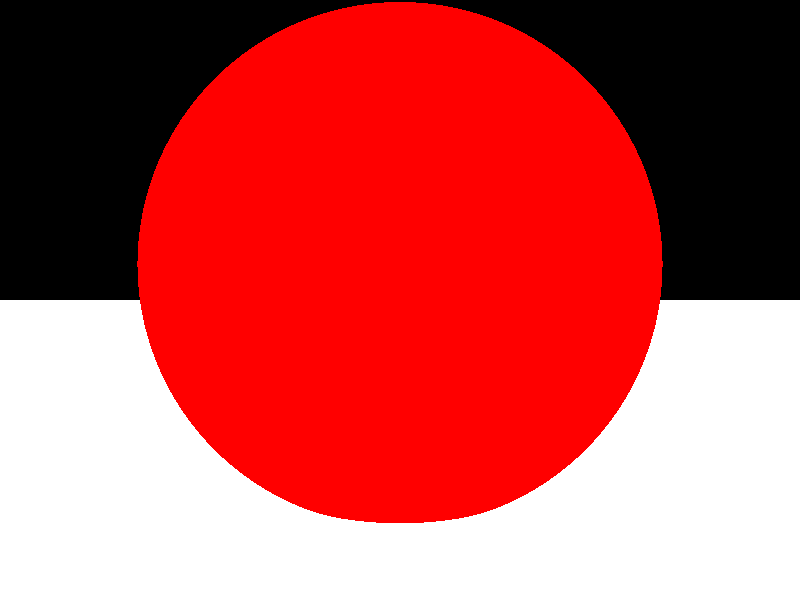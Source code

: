 // Persistence Of Vision raytracer version 3.0 sample file.
// Demonstrates #switch and #case directives
//
// If +k0 you get red pigment with phong finish, then it falls
//   through to #case(1) because there is no #break.  This adds
//   the normal bumps.
// If +k1 you get a red pigment with the bumps from #case(1)
//   but you do not get the phong.
// If +k2 the red pigment is overriden with blue.  No bumps or phong.
// If +k3 the red pigment is overriden with green.  No bumps or phong.
// If any other clock value is used, you get red pigment.  No bumps or phong.

#version 3.0
global_settings { assumed_gamma 2.2 }

#include "colors.inc"

camera {
   location  <0, 20,-100>
}

plane { y, -10
   pigment {White}
   finish {ambient 0.2 diffuse 0.8}
}

sphere { <0, 25, 0>, 40
   pigment {Red}
   #switch (clock)
     #case (0)
       finish{phong 1}
     #case (1)
       normal{bumps 1 scale 5}
       #break
     #case (2)
       pigment{Blue}
       #break
     #case (3)
       pigment {Green}
   #end
}

light_source {<100, 120, -200> colour White}

